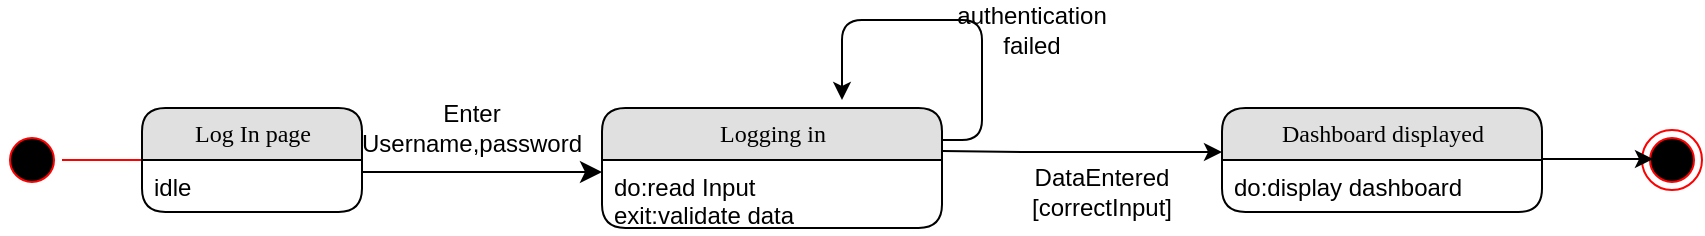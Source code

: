 <mxfile version="13.0.8" type="github">
  <diagram name="Page-1" id="b520641d-4fe3-3701-9064-5fc419738815">
    <mxGraphModel dx="946" dy="646" grid="1" gridSize="10" guides="1" tooltips="1" connect="1" arrows="1" fold="1" page="1" pageScale="1" pageWidth="1100" pageHeight="850" background="#ffffff" math="0" shadow="0">
      <root>
        <mxCell id="0" />
        <mxCell id="1" parent="0" />
        <mxCell id="21ea969265ad0168-39" style="edgeStyle=orthogonalEdgeStyle;html=1;labelBackgroundColor=none;startFill=0;startSize=8;endFill=1;endSize=8;fontFamily=Verdana;fontSize=12;exitX=1;exitY=0.5;" parent="1" edge="1">
          <mxGeometry relative="1" as="geometry">
            <Array as="points" />
            <mxPoint x="250" y="106" as="sourcePoint" />
            <mxPoint x="370" y="106" as="targetPoint" />
          </mxGeometry>
        </mxCell>
        <mxCell id="Hgtj_GoyG-KB-VZRIQT7-10" value="authentication failed" style="text;html=1;strokeColor=none;fillColor=none;align=center;verticalAlign=middle;whiteSpace=wrap;rounded=0;" vertex="1" parent="1">
          <mxGeometry x="550" y="20" width="70" height="30" as="geometry" />
        </mxCell>
        <mxCell id="Hgtj_GoyG-KB-VZRIQT7-11" value="DataEntered [correctInput]" style="text;html=1;strokeColor=none;fillColor=none;align=center;verticalAlign=middle;whiteSpace=wrap;rounded=0;" vertex="1" parent="1">
          <mxGeometry x="580" y="106" width="80" height="20" as="geometry" />
        </mxCell>
        <mxCell id="Hgtj_GoyG-KB-VZRIQT7-16" value="" style="ellipse;html=1;shape=endState;fillColor=#000000;strokeColor=#ff0000;" vertex="1" parent="1">
          <mxGeometry x="890" y="85" width="30" height="30" as="geometry" />
        </mxCell>
        <mxCell id="Hgtj_GoyG-KB-VZRIQT7-17" value="" style="ellipse;html=1;shape=startState;fillColor=#000000;strokeColor=#ff0000;" vertex="1" parent="1">
          <mxGeometry x="70" y="85" width="30" height="30" as="geometry" />
        </mxCell>
        <mxCell id="Hgtj_GoyG-KB-VZRIQT7-18" value="" style="edgeStyle=orthogonalEdgeStyle;html=1;verticalAlign=bottom;endArrow=open;endSize=8;strokeColor=#ff0000;" edge="1" source="Hgtj_GoyG-KB-VZRIQT7-17" parent="1">
          <mxGeometry relative="1" as="geometry">
            <mxPoint x="160" y="100" as="targetPoint" />
          </mxGeometry>
        </mxCell>
        <mxCell id="Hgtj_GoyG-KB-VZRIQT7-23" value="" style="endArrow=classic;html=1;" edge="1" parent="1">
          <mxGeometry width="50" height="50" relative="1" as="geometry">
            <mxPoint x="840" y="99.5" as="sourcePoint" />
            <mxPoint x="895.5" y="99.5" as="targetPoint" />
          </mxGeometry>
        </mxCell>
        <mxCell id="Hgtj_GoyG-KB-VZRIQT7-26" value="Enter Username,password" style="text;html=1;strokeColor=none;fillColor=none;align=center;verticalAlign=middle;whiteSpace=wrap;rounded=0;" vertex="1" parent="1">
          <mxGeometry x="250" y="74" width="110" height="20" as="geometry" />
        </mxCell>
        <mxCell id="Hgtj_GoyG-KB-VZRIQT7-27" value="" style="edgeStyle=segmentEdgeStyle;endArrow=classic;html=1;" edge="1" parent="1">
          <mxGeometry width="50" height="50" relative="1" as="geometry">
            <mxPoint x="540" y="90" as="sourcePoint" />
            <mxPoint x="490" y="70" as="targetPoint" />
            <Array as="points">
              <mxPoint x="540" y="90" />
              <mxPoint x="560" y="90" />
              <mxPoint x="560" y="30" />
              <mxPoint x="490" y="30" />
            </Array>
          </mxGeometry>
        </mxCell>
        <mxCell id="Hgtj_GoyG-KB-VZRIQT7-28" value="" style="endArrow=classic;html=1;" edge="1" parent="1">
          <mxGeometry width="50" height="50" relative="1" as="geometry">
            <mxPoint x="540" y="95.5" as="sourcePoint" />
            <mxPoint x="680" y="96" as="targetPoint" />
            <Array as="points">
              <mxPoint x="580" y="96" />
            </Array>
          </mxGeometry>
        </mxCell>
        <mxCell id="Hgtj_GoyG-KB-VZRIQT7-5" value="Dashboard displayed" style="swimlane;html=1;fontStyle=0;childLayout=stackLayout;horizontal=1;startSize=26;fillColor=#e0e0e0;horizontalStack=0;resizeParent=1;resizeLast=0;collapsible=1;marginBottom=0;swimlaneFillColor=#ffffff;align=center;rounded=1;shadow=0;comic=0;labelBackgroundColor=none;strokeWidth=1;fontFamily=Verdana;fontSize=12" vertex="1" parent="1">
          <mxGeometry x="680" y="74" width="160" height="52" as="geometry" />
        </mxCell>
        <mxCell id="Hgtj_GoyG-KB-VZRIQT7-6" value="do:display dashboard" style="text;html=1;strokeColor=none;fillColor=none;spacingLeft=4;spacingRight=4;whiteSpace=wrap;overflow=hidden;rotatable=0;points=[[0,0.5],[1,0.5]];portConstraint=eastwest;" vertex="1" parent="Hgtj_GoyG-KB-VZRIQT7-5">
          <mxGeometry y="26" width="160" height="26" as="geometry" />
        </mxCell>
        <mxCell id="21ea969265ad0168-6" value="Log In page" style="swimlane;html=1;fontStyle=0;childLayout=stackLayout;horizontal=1;startSize=26;fillColor=#e0e0e0;horizontalStack=0;resizeParent=1;resizeLast=0;collapsible=1;marginBottom=0;swimlaneFillColor=#ffffff;align=center;rounded=1;shadow=0;comic=0;labelBackgroundColor=none;strokeWidth=1;fontFamily=Verdana;fontSize=12" parent="1" vertex="1">
          <mxGeometry x="140" y="74" width="110" height="52" as="geometry" />
        </mxCell>
        <mxCell id="21ea969265ad0168-7" value="idle" style="text;html=1;strokeColor=none;fillColor=none;spacingLeft=4;spacingRight=4;whiteSpace=wrap;overflow=hidden;rotatable=0;points=[[0,0.5],[1,0.5]];portConstraint=eastwest;" parent="21ea969265ad0168-6" vertex="1">
          <mxGeometry y="26" width="110" height="26" as="geometry" />
        </mxCell>
        <mxCell id="Hgtj_GoyG-KB-VZRIQT7-1" value="Logging in" style="swimlane;html=1;fontStyle=0;childLayout=stackLayout;horizontal=1;startSize=26;fillColor=#e0e0e0;horizontalStack=0;resizeParent=1;resizeLast=0;collapsible=1;marginBottom=0;swimlaneFillColor=#ffffff;align=center;rounded=1;shadow=0;comic=0;labelBackgroundColor=none;strokeWidth=1;fontFamily=Verdana;fontSize=12" vertex="1" parent="1">
          <mxGeometry x="370" y="74" width="170" height="60" as="geometry" />
        </mxCell>
        <mxCell id="Hgtj_GoyG-KB-VZRIQT7-2" value="do:read Input&lt;br&gt;exit:validate data" style="text;html=1;strokeColor=none;fillColor=none;spacingLeft=4;spacingRight=4;whiteSpace=wrap;overflow=hidden;rotatable=0;points=[[0,0.5],[1,0.5]];portConstraint=eastwest;" vertex="1" parent="Hgtj_GoyG-KB-VZRIQT7-1">
          <mxGeometry y="26" width="170" height="34" as="geometry" />
        </mxCell>
      </root>
    </mxGraphModel>
  </diagram>
</mxfile>
